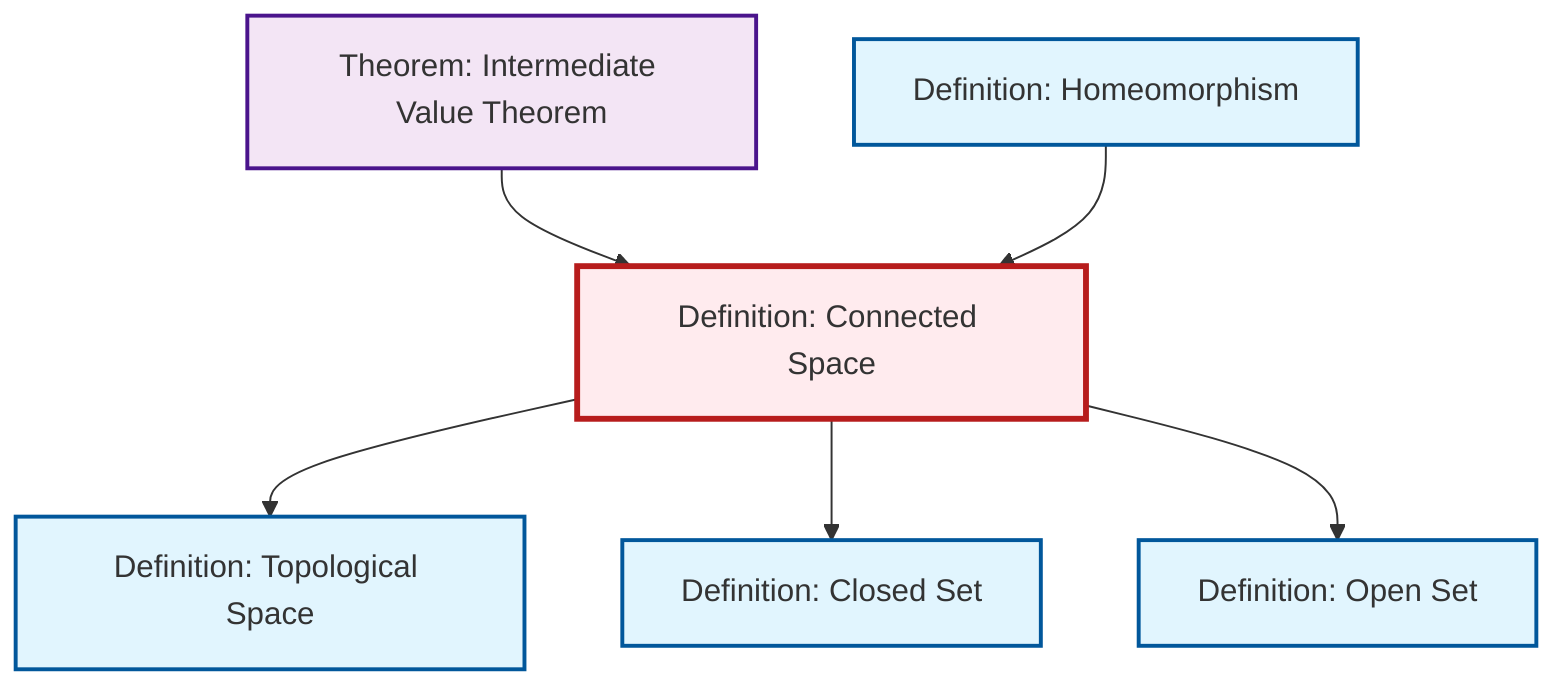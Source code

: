 graph TD
    classDef definition fill:#e1f5fe,stroke:#01579b,stroke-width:2px
    classDef theorem fill:#f3e5f5,stroke:#4a148c,stroke-width:2px
    classDef axiom fill:#fff3e0,stroke:#e65100,stroke-width:2px
    classDef example fill:#e8f5e9,stroke:#1b5e20,stroke-width:2px
    classDef current fill:#ffebee,stroke:#b71c1c,stroke-width:3px
    def-connected["Definition: Connected Space"]:::definition
    def-open-set["Definition: Open Set"]:::definition
    thm-intermediate-value["Theorem: Intermediate Value Theorem"]:::theorem
    def-closed-set["Definition: Closed Set"]:::definition
    def-homeomorphism["Definition: Homeomorphism"]:::definition
    def-topological-space["Definition: Topological Space"]:::definition
    thm-intermediate-value --> def-connected
    def-connected --> def-topological-space
    def-connected --> def-closed-set
    def-homeomorphism --> def-connected
    def-connected --> def-open-set
    class def-connected current